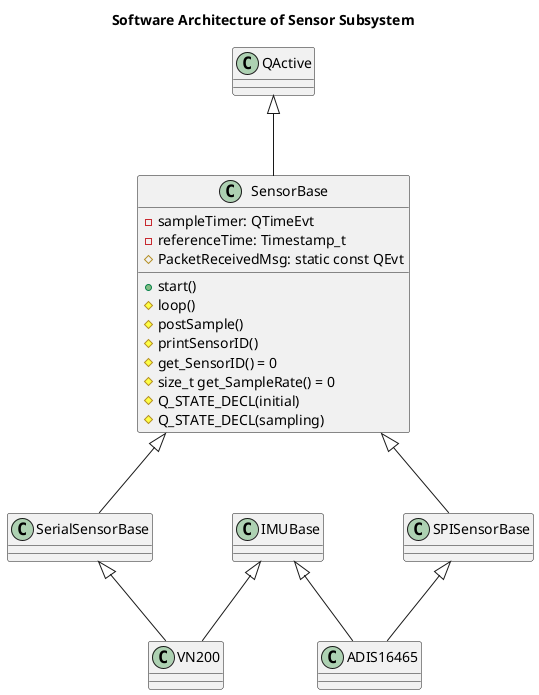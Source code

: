 @startuml
' Settings
' ============================

' use +,#,- instead of icons
'skinparam classAttributeIconSize 1

' horizontal distance in px
skinparam nodesep 80 

' vertical distance in px
skinparam ranksep 80

' use only straight lines (ortho/polyline)
'skinparam linetype ortho

' title
title Software Architecture of Sensor Subsystem

' API
class QActive{

}

' Abstract classes
class SensorBase{
    -sampleTimer: QTimeEvt
    -referenceTime: Timestamp_t
    # PacketReceivedMsg: static const QEvt
    +start()
    #loop()
    #postSample()
    #printSensorID()
    #get_SensorID() = 0
    #size_t get_SampleRate() = 0
    #Q_STATE_DECL(initial)
    #Q_STATE_DECL(sampling)
}

class SerialSensorBase{
   	' #virtual Q_STATE_DECL(connected);
	' #virtual Q_STATE_DECL(disconnected);
	' #QP::QState on_initial();
    ' #virtual byte const * const getHeaderBytes() = 0;
	' #virtual size_t const getHeaderBytesCount() = 0;
    ' #virtual const SensorIDs get_SensorID() = 0
    ' #virtual void loop();
}

class SPISensorBase{
    
}

class IMUBase{

}


class ADIS16465{

}

class VN200{

}

' Relation
QActive <|-- SensorBase

SensorBase <|-- SerialSensorBase
SensorBase <|-- SPISensorBase

SerialSensorBase <|-- VN200
IMUBase <|-- VN200

SPISensorBase <|-- ADIS16465
IMUBase <|-- ADIS16465






















@enduml